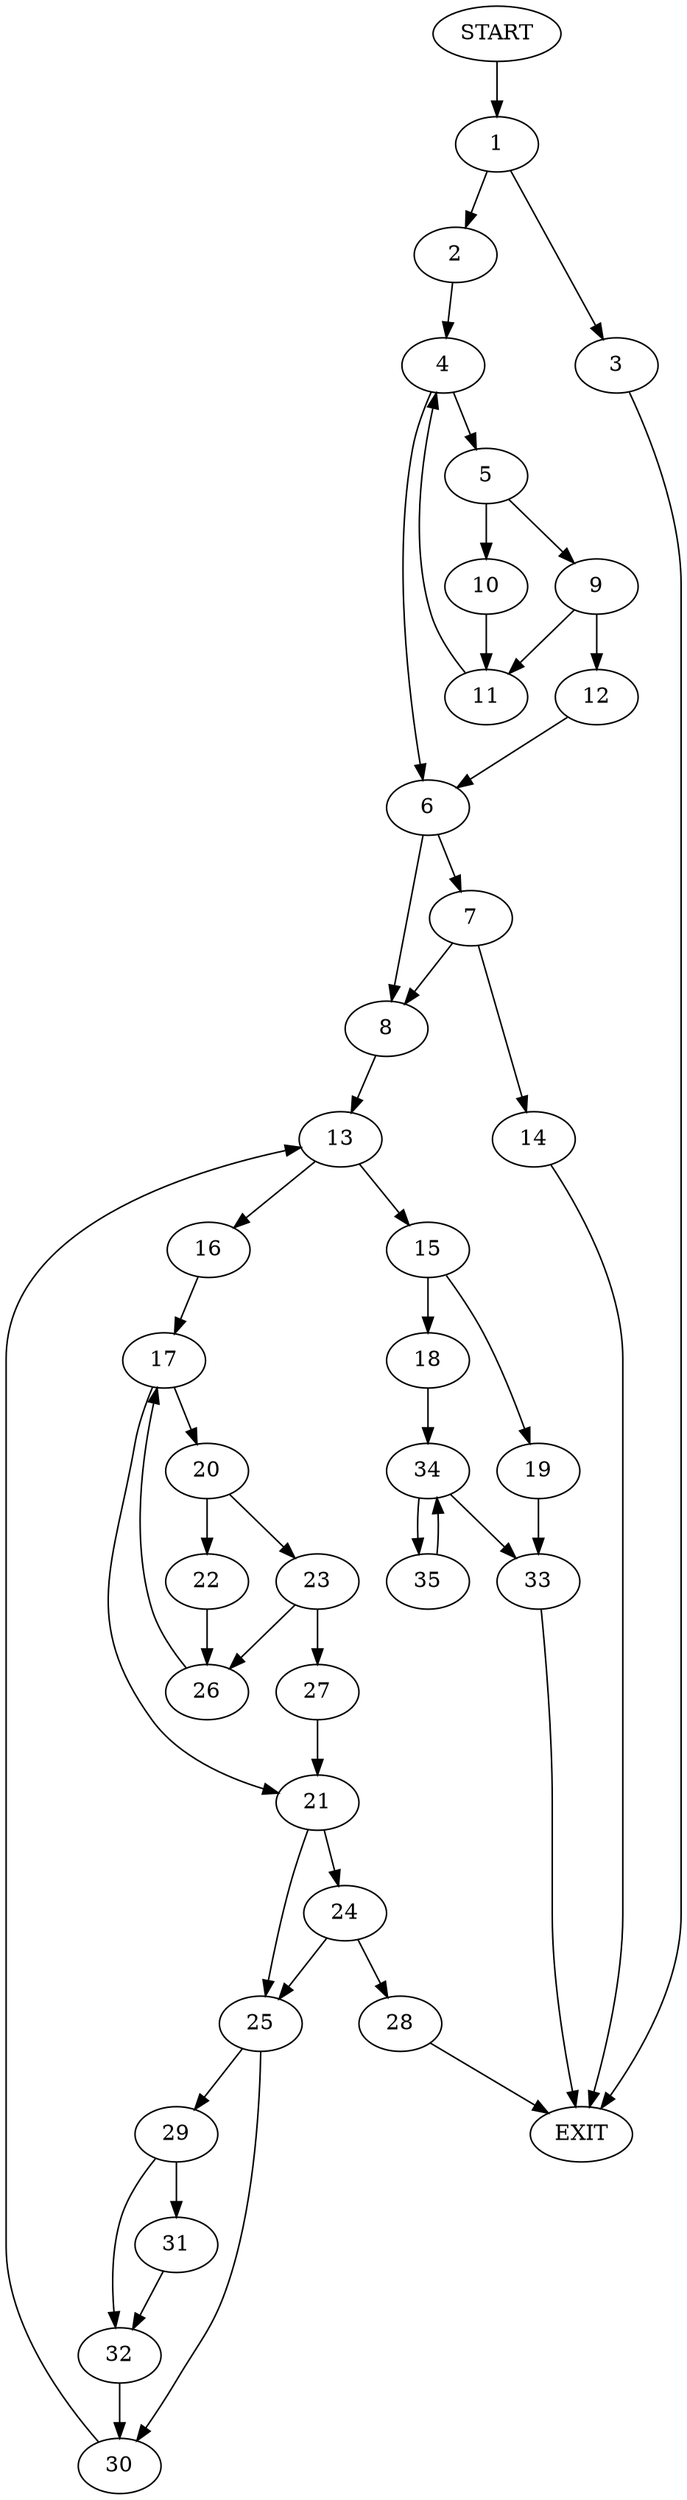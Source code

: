 digraph {
0 [label="START"]
36 [label="EXIT"]
0 -> 1
1 -> 2
1 -> 3
3 -> 36
2 -> 4
4 -> 5
4 -> 6
6 -> 7
6 -> 8
5 -> 9
5 -> 10
10 -> 11
9 -> 12
9 -> 11
11 -> 4
12 -> 6
8 -> 13
7 -> 14
7 -> 8
14 -> 36
13 -> 15
13 -> 16
16 -> 17
15 -> 18
15 -> 19
17 -> 20
17 -> 21
20 -> 22
20 -> 23
21 -> 24
21 -> 25
23 -> 26
23 -> 27
22 -> 26
26 -> 17
27 -> 21
24 -> 28
24 -> 25
25 -> 29
25 -> 30
28 -> 36
29 -> 31
29 -> 32
30 -> 13
32 -> 30
31 -> 32
19 -> 33
18 -> 34
33 -> 36
34 -> 35
34 -> 33
35 -> 34
}
